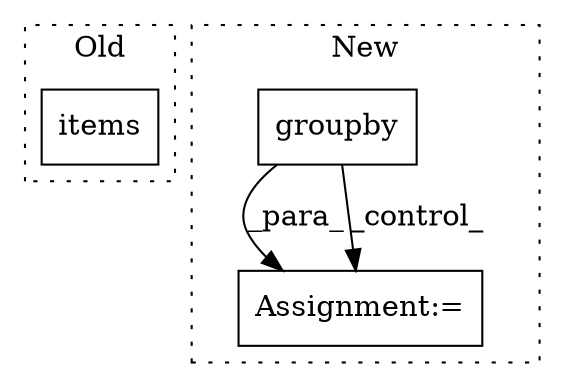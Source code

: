 digraph G {
subgraph cluster0 {
1 [label="items" a="32" s="541" l="7" shape="box"];
label = "Old";
style="dotted";
}
subgraph cluster1 {
2 [label="groupby" a="32" s="583,603" l="8,1" shape="box"];
3 [label="Assignment:=" a="7" s="755" l="1" shape="box"];
label = "New";
style="dotted";
}
2 -> 3 [label="_para_"];
2 -> 3 [label="_control_"];
}